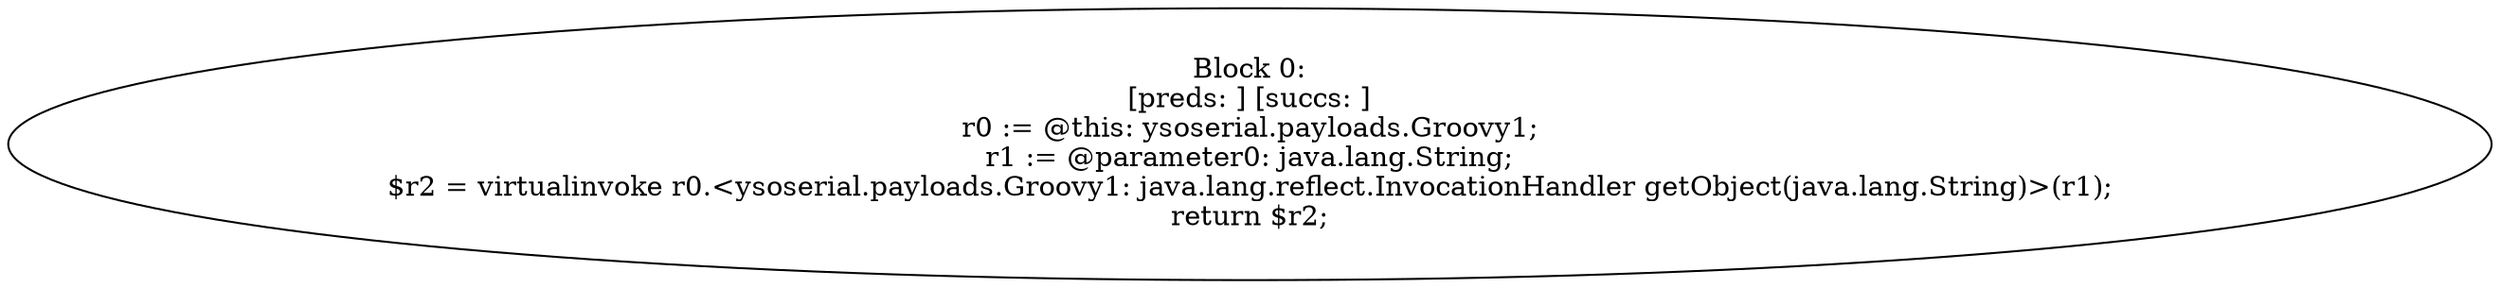 digraph "unitGraph" {
    "Block 0:
[preds: ] [succs: ]
r0 := @this: ysoserial.payloads.Groovy1;
r1 := @parameter0: java.lang.String;
$r2 = virtualinvoke r0.<ysoserial.payloads.Groovy1: java.lang.reflect.InvocationHandler getObject(java.lang.String)>(r1);
return $r2;
"
}
